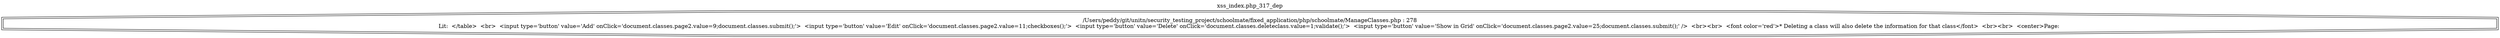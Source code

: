 digraph cfg {
  label="xss_index.php_317_dep";
  labelloc=t;
  n1 [shape=doubleoctagon, label="/Users/peddy/git/unitn/security_testing_project/schoolmate/fixed_application/php/schoolmate/ManageClasses.php : 278\nLit:  </table>  <br>  <input type='button' value='Add' onClick='document.classes.page2.value=9;document.classes.submit();'>  <input type='button' value='Edit' onClick='document.classes.page2.value=11;checkboxes();'>  <input type='button' value='Delete' onClick='document.classes.deleteclass.value=1;validate();'>  <input type='button' value='Show in Grid' onClick='document.classes.page2.value=25;document.classes.submit();' />  <br><br>  <font color='red'>* Deleting a class will also delete the information for that class</font>  <br><br>  <center>Page: \n"];
}
